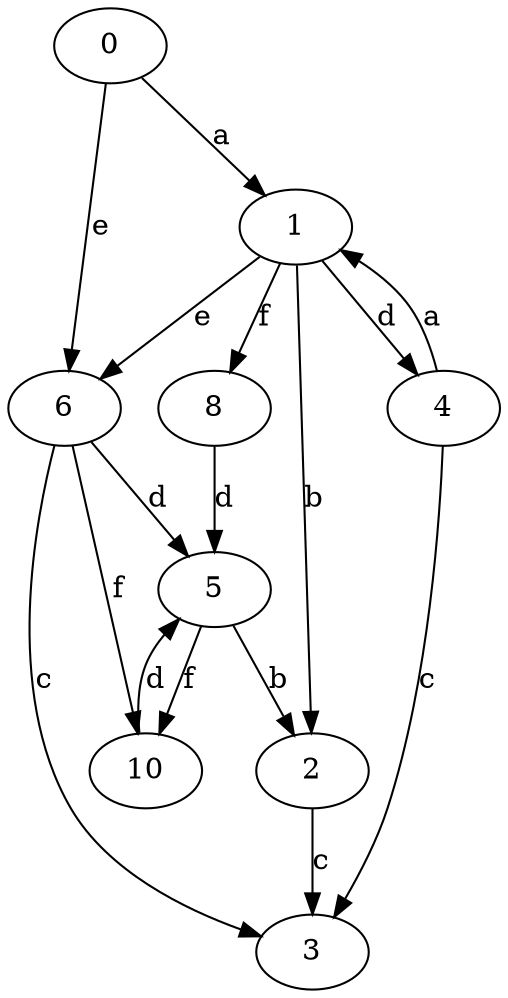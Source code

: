 strict digraph  {
0;
1;
2;
3;
4;
5;
6;
8;
10;
0 -> 1  [label=a];
0 -> 6  [label=e];
1 -> 2  [label=b];
1 -> 4  [label=d];
1 -> 6  [label=e];
1 -> 8  [label=f];
2 -> 3  [label=c];
4 -> 1  [label=a];
4 -> 3  [label=c];
5 -> 2  [label=b];
5 -> 10  [label=f];
6 -> 3  [label=c];
6 -> 5  [label=d];
6 -> 10  [label=f];
8 -> 5  [label=d];
10 -> 5  [label=d];
}

